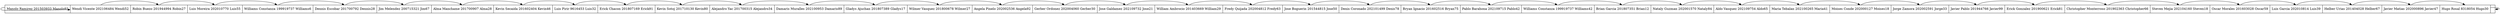 digraph cola {
node [shape=record];
rankdir=TB;
cola [label="<f0> Manolo Ramirez 201503933 Manolo93 |<f1> Wendi Vicente 202106484 Wendi52 |<f2> Robin Buezo 201944994 Robin27 |<f3> Luis Moreira 202010770 Luis55 |<f4> Williams Constanza 199919737 Williams6 |<f5> Dennis Escobar 201700792 Dennis28 |<f6> Jim Melendez 200715321 Jim67 |<f7> Alma Manchame 201700907 Alma28 |<f8> Kevin Secaida 201602404 Kevin46 |<f9> Luis Pirir 9616453 Luis32 |<f10> Erick Chacon 201807169 Erick91 |<f11> Kevin Sotoj 201710130 Kevin80 |<f12> Alejandro Yac 201700315 Alejandro34 |<f13> Damaris Muralles 202100953 Damaris89 |<f14> Gladys Ajuchan 201807389 Gladys17 |<f15> Wilmer Vasquez 201800678 Wilmer27 |<f16> Angela Pinelo 202002536 Angela92 |<f17> Gerber Ordonez 202004060 Gerber30 |<f18> Jose Galdamez 202109732 Jose21 |<f19> William Ambrocio 201403669 William29 |<f20> Fredy Quijada 202004812 Fredy63 |<f21> Jose Boguerin 201544815 Jose50 |<f22> Denis Coronado 202101499 Denis78 |<f23> Bryan Ignacio 201602516 Bryan75 |<f24> Pablo Barahona 202109715 Pablo42 |<f25> Williams Constanza 199919737 Williams42 |<f26> Brian Garcia 201807351 Brian12 |<f27> Nataly Guzman 202001570 Nataly84 |<f28> Aldo Vasquez 202109754 Aldo65 |<f29> Maria Tebalan 202100265 Maria41 |<f30> Moises Conde 202000127 Moises18 |<f31> Jorge Zamora 202002591 Jorge33 |<f32> Javier Pablo 201944766 Javier99 |<f33> Erick Gonzalez 201900621 Erick81 |<f34> Christopher Monterroso 201902363 Christopher66 |<f35> Steven Mejia 202104160 Steven18 |<f36> Oscar Morales 201603028 Oscar59 |<f37> Luis Garcia 202010814 Luis39 |<f38> Helber Urias 201404028 Helber67 |<f39> Javier Matias 202000896 Javier47 |<f40> Hugo Rosal 8318054 Hugo30 |"];
cola:f0 -> cola:f1;
cola:f1 -> cola:f2;
cola:f2 -> cola:f3;
cola:f3 -> cola:f4;
cola:f4 -> cola:f5;
cola:f5 -> cola:f6;
cola:f6 -> cola:f7;
cola:f7 -> cola:f8;
cola:f8 -> cola:f9;
cola:f9 -> cola:f10;
cola:f10 -> cola:f11;
cola:f11 -> cola:f12;
cola:f12 -> cola:f13;
cola:f13 -> cola:f14;
cola:f14 -> cola:f15;
cola:f15 -> cola:f16;
cola:f16 -> cola:f17;
cola:f17 -> cola:f18;
cola:f18 -> cola:f19;
cola:f19 -> cola:f20;
cola:f20 -> cola:f21;
cola:f21 -> cola:f22;
cola:f22 -> cola:f23;
cola:f23 -> cola:f24;
cola:f24 -> cola:f25;
cola:f25 -> cola:f26;
cola:f26 -> cola:f27;
cola:f27 -> cola:f28;
cola:f28 -> cola:f29;
cola:f29 -> cola:f30;
cola:f30 -> cola:f31;
cola:f31 -> cola:f32;
cola:f32 -> cola:f33;
cola:f33 -> cola:f34;
cola:f34 -> cola:f35;
cola:f35 -> cola:f36;
cola:f36 -> cola:f37;
cola:f37 -> cola:f38;
cola:f38 -> cola:f39;
cola:f39 -> cola:f40;
cola:f40 -> cola:f41;
}

